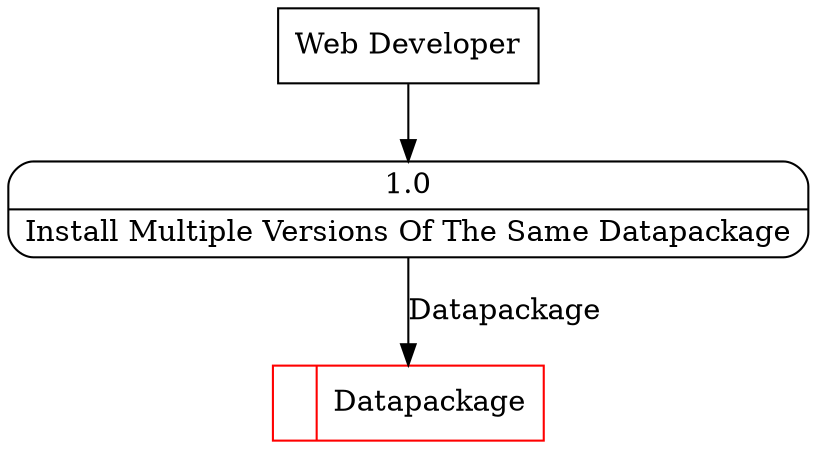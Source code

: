 digraph dfd2{ 
node[shape=record]
200 [label="<f0>  |<f1> Datapackage " color=red];
201 [label="Web Developer" shape=box];
202 [label="{<f0> 1.0|<f1> Install Multiple Versions Of The Same Datapackage }" shape=Mrecord];
201 -> 202
202 -> 200 [label="Datapackage"]
}